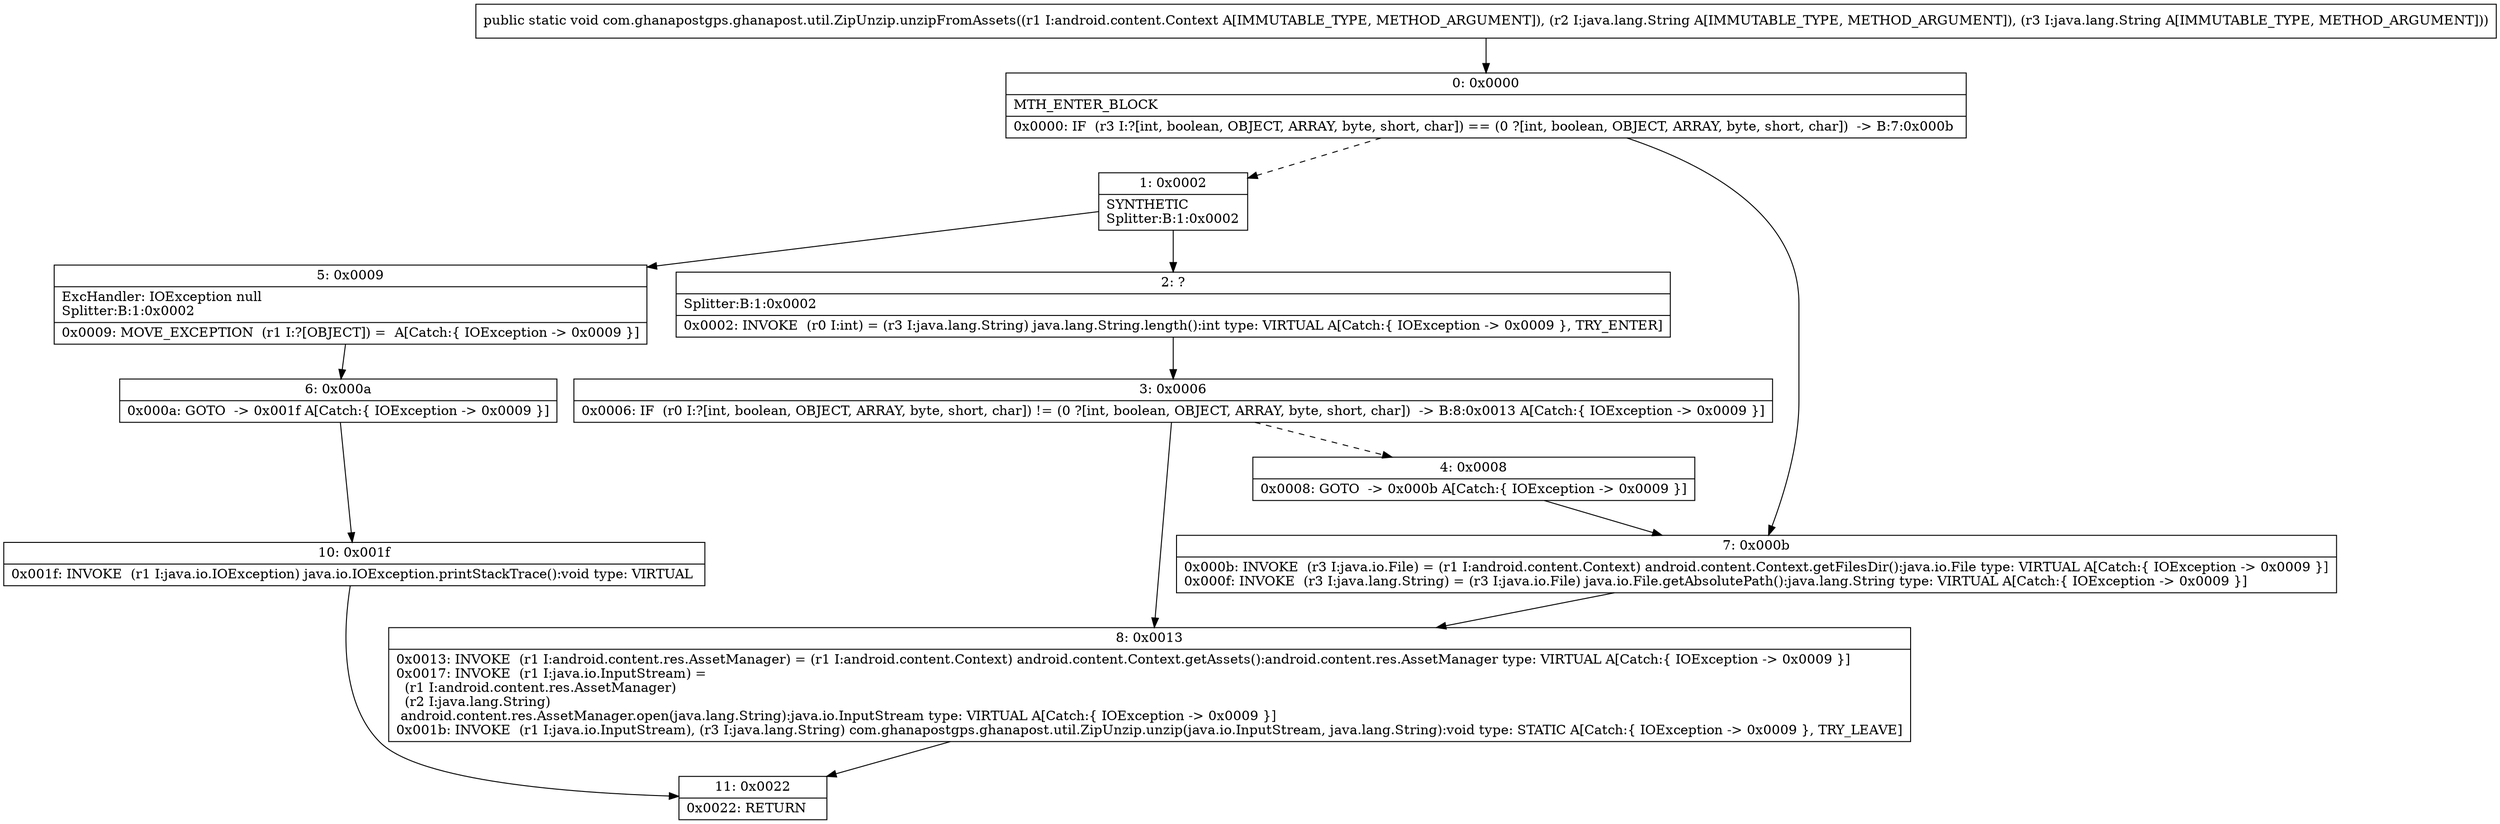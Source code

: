 digraph "CFG forcom.ghanapostgps.ghanapost.util.ZipUnzip.unzipFromAssets(Landroid\/content\/Context;Ljava\/lang\/String;Ljava\/lang\/String;)V" {
Node_0 [shape=record,label="{0\:\ 0x0000|MTH_ENTER_BLOCK\l|0x0000: IF  (r3 I:?[int, boolean, OBJECT, ARRAY, byte, short, char]) == (0 ?[int, boolean, OBJECT, ARRAY, byte, short, char])  \-\> B:7:0x000b \l}"];
Node_1 [shape=record,label="{1\:\ 0x0002|SYNTHETIC\lSplitter:B:1:0x0002\l}"];
Node_2 [shape=record,label="{2\:\ ?|Splitter:B:1:0x0002\l|0x0002: INVOKE  (r0 I:int) = (r3 I:java.lang.String) java.lang.String.length():int type: VIRTUAL A[Catch:\{ IOException \-\> 0x0009 \}, TRY_ENTER]\l}"];
Node_3 [shape=record,label="{3\:\ 0x0006|0x0006: IF  (r0 I:?[int, boolean, OBJECT, ARRAY, byte, short, char]) != (0 ?[int, boolean, OBJECT, ARRAY, byte, short, char])  \-\> B:8:0x0013 A[Catch:\{ IOException \-\> 0x0009 \}]\l}"];
Node_4 [shape=record,label="{4\:\ 0x0008|0x0008: GOTO  \-\> 0x000b A[Catch:\{ IOException \-\> 0x0009 \}]\l}"];
Node_5 [shape=record,label="{5\:\ 0x0009|ExcHandler: IOException null\lSplitter:B:1:0x0002\l|0x0009: MOVE_EXCEPTION  (r1 I:?[OBJECT]) =  A[Catch:\{ IOException \-\> 0x0009 \}]\l}"];
Node_6 [shape=record,label="{6\:\ 0x000a|0x000a: GOTO  \-\> 0x001f A[Catch:\{ IOException \-\> 0x0009 \}]\l}"];
Node_7 [shape=record,label="{7\:\ 0x000b|0x000b: INVOKE  (r3 I:java.io.File) = (r1 I:android.content.Context) android.content.Context.getFilesDir():java.io.File type: VIRTUAL A[Catch:\{ IOException \-\> 0x0009 \}]\l0x000f: INVOKE  (r3 I:java.lang.String) = (r3 I:java.io.File) java.io.File.getAbsolutePath():java.lang.String type: VIRTUAL A[Catch:\{ IOException \-\> 0x0009 \}]\l}"];
Node_8 [shape=record,label="{8\:\ 0x0013|0x0013: INVOKE  (r1 I:android.content.res.AssetManager) = (r1 I:android.content.Context) android.content.Context.getAssets():android.content.res.AssetManager type: VIRTUAL A[Catch:\{ IOException \-\> 0x0009 \}]\l0x0017: INVOKE  (r1 I:java.io.InputStream) = \l  (r1 I:android.content.res.AssetManager)\l  (r2 I:java.lang.String)\l android.content.res.AssetManager.open(java.lang.String):java.io.InputStream type: VIRTUAL A[Catch:\{ IOException \-\> 0x0009 \}]\l0x001b: INVOKE  (r1 I:java.io.InputStream), (r3 I:java.lang.String) com.ghanapostgps.ghanapost.util.ZipUnzip.unzip(java.io.InputStream, java.lang.String):void type: STATIC A[Catch:\{ IOException \-\> 0x0009 \}, TRY_LEAVE]\l}"];
Node_10 [shape=record,label="{10\:\ 0x001f|0x001f: INVOKE  (r1 I:java.io.IOException) java.io.IOException.printStackTrace():void type: VIRTUAL \l}"];
Node_11 [shape=record,label="{11\:\ 0x0022|0x0022: RETURN   \l}"];
MethodNode[shape=record,label="{public static void com.ghanapostgps.ghanapost.util.ZipUnzip.unzipFromAssets((r1 I:android.content.Context A[IMMUTABLE_TYPE, METHOD_ARGUMENT]), (r2 I:java.lang.String A[IMMUTABLE_TYPE, METHOD_ARGUMENT]), (r3 I:java.lang.String A[IMMUTABLE_TYPE, METHOD_ARGUMENT])) }"];
MethodNode -> Node_0;
Node_0 -> Node_1[style=dashed];
Node_0 -> Node_7;
Node_1 -> Node_2;
Node_1 -> Node_5;
Node_2 -> Node_3;
Node_3 -> Node_4[style=dashed];
Node_3 -> Node_8;
Node_4 -> Node_7;
Node_5 -> Node_6;
Node_6 -> Node_10;
Node_7 -> Node_8;
Node_8 -> Node_11;
Node_10 -> Node_11;
}

